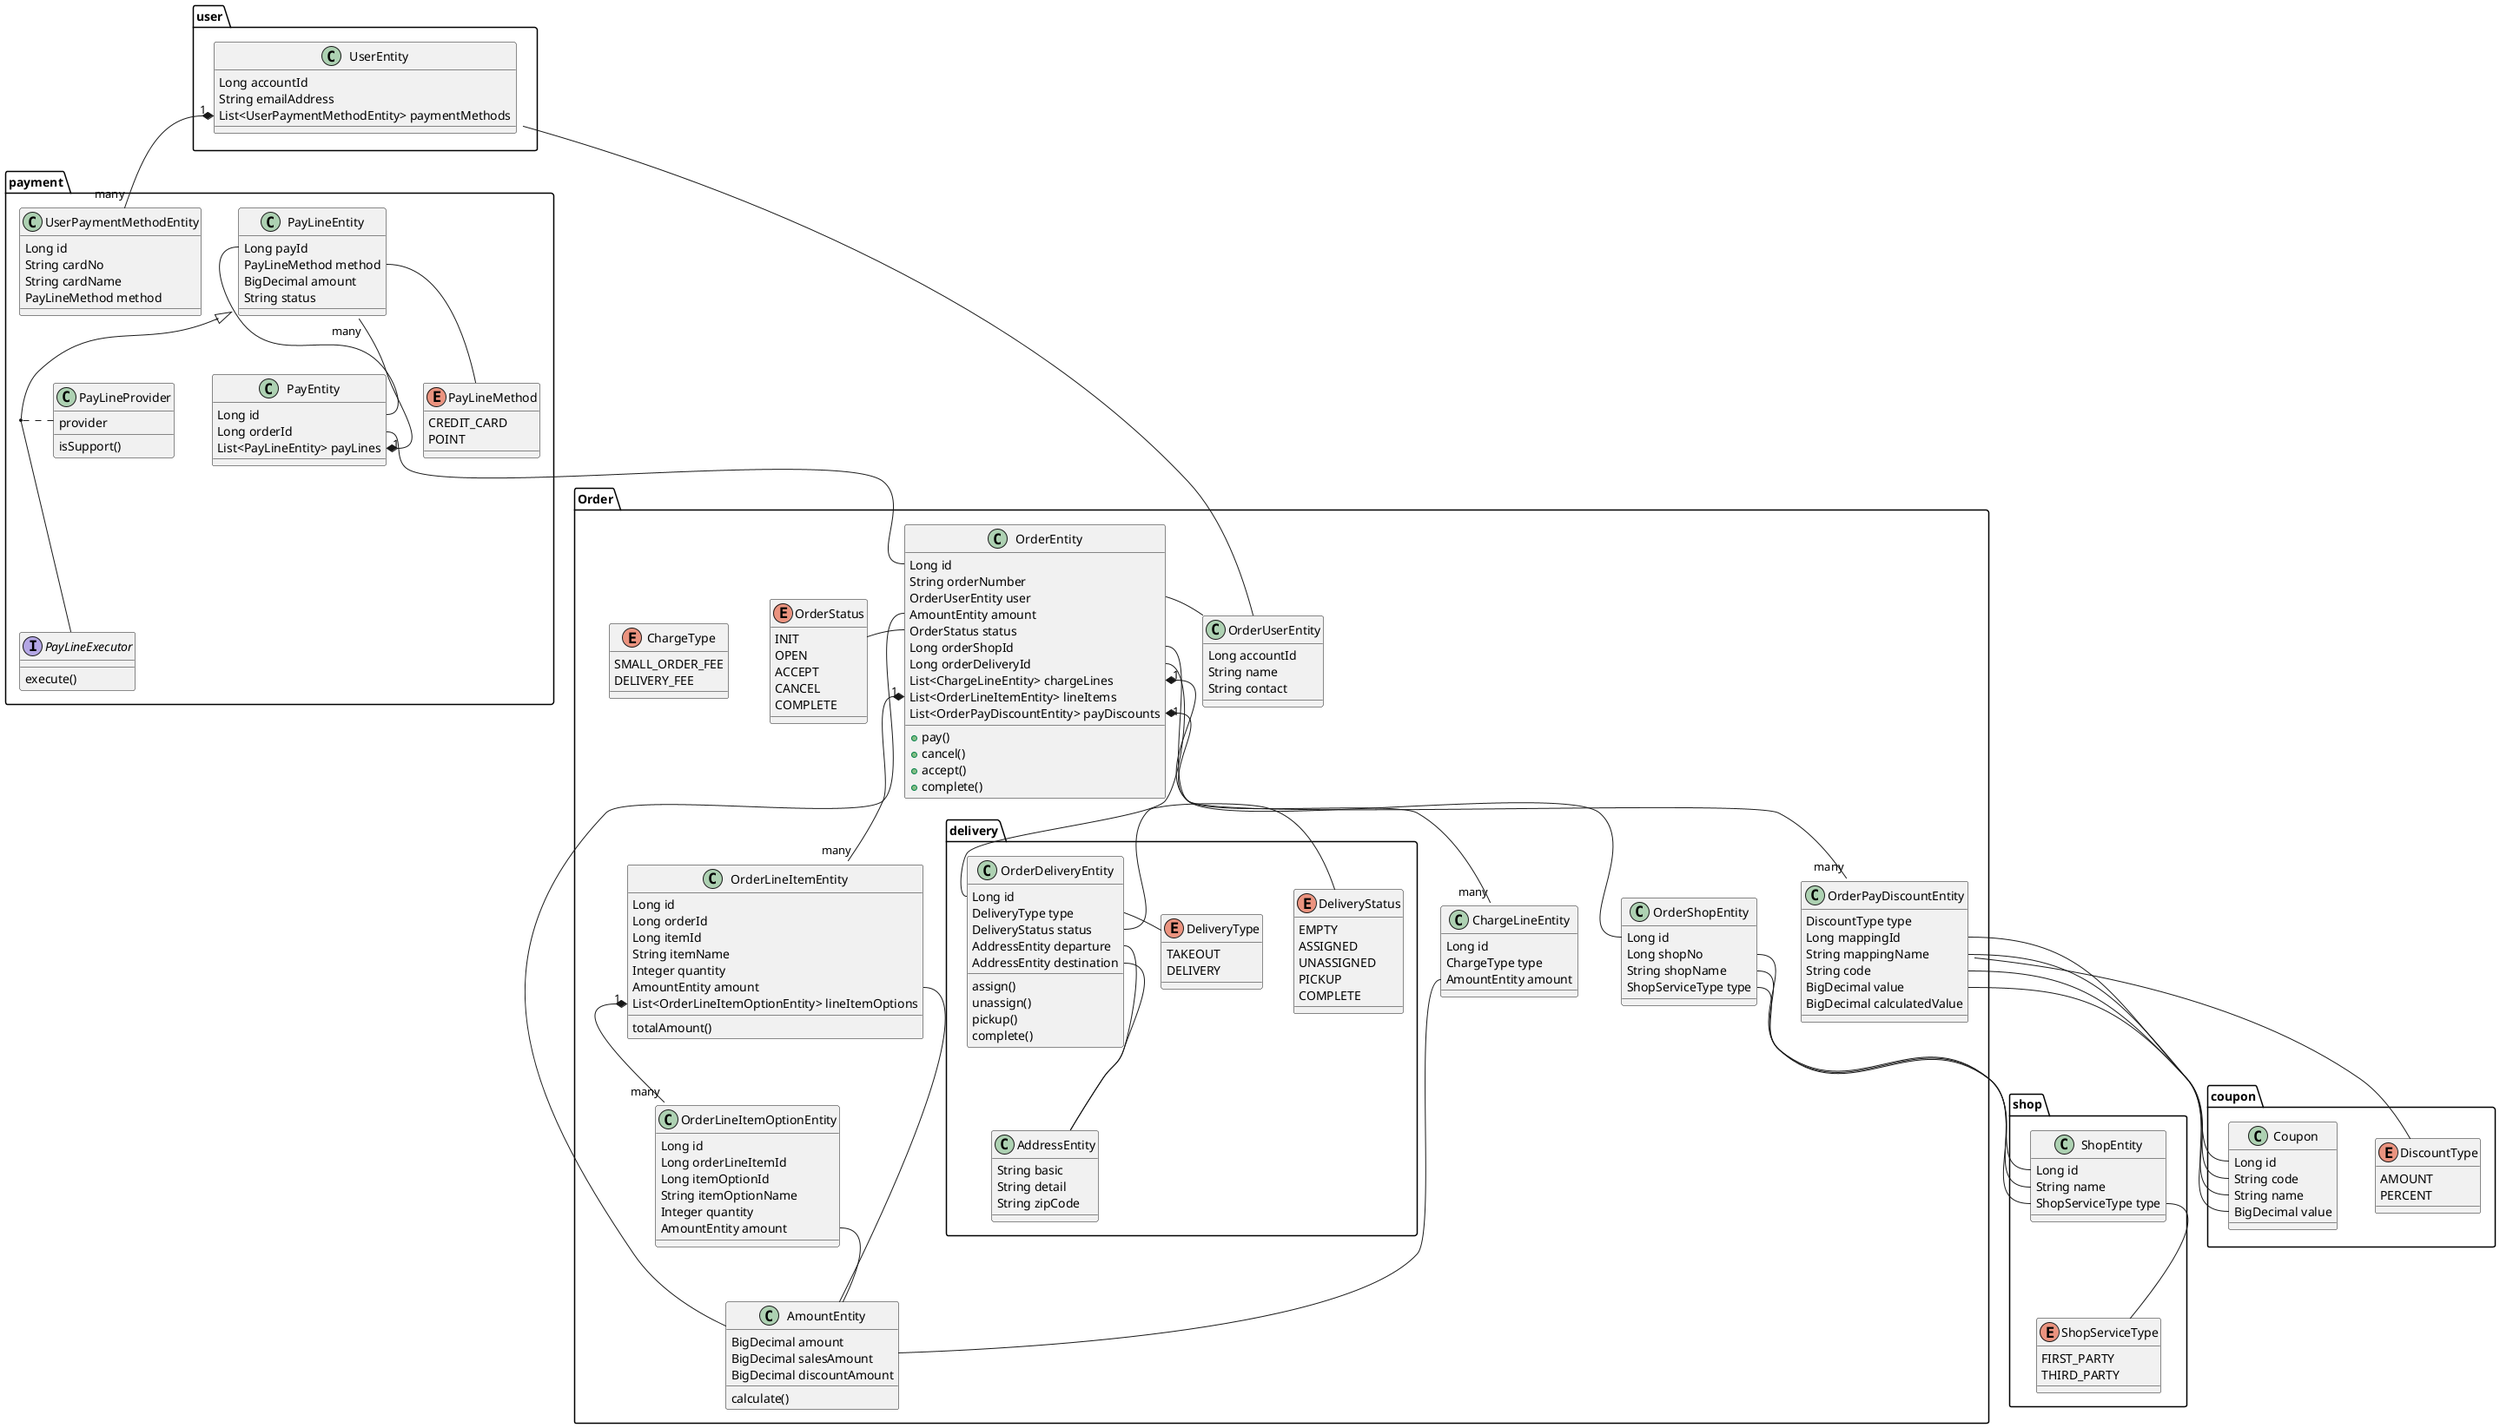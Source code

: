 @startuml
'https://plantuml.com/class-diagram

package shop {
    enum ShopServiceType {
        FIRST_PARTY
        THIRD_PARTY
    }

    class ShopEntity {
        Long id
        String name
        ShopServiceType type
    }
    ShopEntity::type -- ShopServiceType
}

package Order {
    enum OrderStatus {
        INIT
        OPEN
        ACCEPT
        CANCEL
        COMPLETE
    }

    class OrderUserEntity {
        Long accountId
        String name
        String contact
    }

    class OrderShopEntity {
        Long id
        Long shopNo
        String shopName
        ShopServiceType type
    }

    OrderShopEntity::type -- ShopEntity::type
    OrderShopEntity::shopNo -- ShopEntity::id
    OrderShopEntity::shopName -- ShopEntity::name

    package delivery {
        enum DeliveryStatus {
            EMPTY
            ASSIGNED
            UNASSIGNED
            PICKUP
            COMPLETE
        }

        enum DeliveryType {
            TAKEOUT
            DELIVERY
        }

        class OrderDeliveryEntity {
            Long id
            DeliveryType type
            DeliveryStatus status
            AddressEntity departure
            AddressEntity destination
            assign()
            unassign()
            pickup()
            complete()
        }

        OrderDeliveryEntity::departure -- AddressEntity
        OrderDeliveryEntity::destination -- AddressEntity
        OrderDeliveryEntity::status -right- DeliveryStatus
        OrderDeliveryEntity::type -right- DeliveryType

        class AddressEntity {
            String basic
            String detail
            String zipCode
        }
    }

    enum ChargeType {
        SMALL_ORDER_FEE
        DELIVERY_FEE
    }

    class ChargeLineEntity {
        Long id
        ChargeType type
        AmountEntity amount
    }
    ChargeLineEntity::amount -- AmountEntity

    class OrderEntity {
        Long id
        String orderNumber
        OrderUserEntity user
        AmountEntity amount
        OrderStatus status
        Long orderShopId
        Long orderDeliveryId
        List<ChargeLineEntity> chargeLines
        List<OrderLineItemEntity> lineItems
        List<OrderPayDiscountEntity> payDiscounts
        +pay()
        +cancel()
        +accept()
        +complete()
    }
    OrderEntity::user -right- OrderUserEntity
    OrderEntity::amount -- AmountEntity
    OrderEntity::status -left- OrderStatus
    OrderEntity::orderShopId -- OrderShopEntity::id
    OrderEntity::orderDeliveryId -- OrderDeliveryEntity::id
    OrderEntity::lineItems "1" *-- "many" OrderLineItemEntity
    OrderEntity::payDiscounts "1" *-- "many" OrderPayDiscountEntity
    OrderEntity::chargeLines "1" *-- "many" ChargeLineEntity

    class OrderLineItemEntity {
        Long id
        Long orderId
        Long itemId
        String itemName
        Integer quantity
        AmountEntity amount
        List<OrderLineItemOptionEntity> lineItemOptions
        totalAmount()
    }

    OrderLineItemEntity::amount -- AmountEntity
    OrderLineItemEntity::lineItemOptions "1" *-down- "many" OrderLineItemOptionEntity

    class OrderLineItemOptionEntity {
        Long id
        Long orderLineItemId
        Long itemOptionId
        String itemOptionName
        Integer quantity
        AmountEntity amount
    }

    OrderLineItemOptionEntity::amount -- AmountEntity

    class OrderPayDiscountEntity {
        DiscountType type
        Long mappingId
        String mappingName
        String code
        BigDecimal value
        BigDecimal calculatedValue
    }

    class AmountEntity {
        BigDecimal amount
        BigDecimal salesAmount
        BigDecimal discountAmount
        calculate()
    }
}

package coupon {
    enum DiscountType {
        AMOUNT
        PERCENT
    }

    OrderPayDiscountEntity -- DiscountType

    class Coupon {
        Long id
        String code
        String name
        BigDecimal value
    }
    OrderPayDiscountEntity::mappingId -- Coupon::id
    OrderPayDiscountEntity::mappingName -- Coupon::name
    OrderPayDiscountEntity::code -- Coupon::code
    OrderPayDiscountEntity::value -- Coupon::value
}

package user {
    class UserEntity {
        Long accountId
        String emailAddress
        List<UserPaymentMethodEntity> paymentMethods
    }
    UserEntity -- OrderUserEntity
}

package payment {
    interface PayLineExecutor {
        execute()
    }

    enum PayLineMethod {
        CREDIT_CARD
        POINT
    }

    class PayEntity {
        Long id
        Long orderId
        List<PayLineEntity> payLines
    }

    PayEntity::orderId -- OrderEntity::id
    PayEntity::payLines "1" *-- "many" PayLineEntity

    class UserPaymentMethodEntity {
        Long id
        String cardNo
        String cardName
        PayLineMethod method
    }

    class PayLineEntity {
        Long payId
        PayLineMethod method
        BigDecimal amount
        String status
    }
    PayLineEntity::payId -- PayEntity::id
    PayLineEntity::method -- PayLineMethod

    class PayLineProvider {
        provider
        isSupport()
    }

    PayLineEntity <|-- PayLineExecutor
    (PayLineEntity, PayLineExecutor) .. PayLineProvider
}

UserEntity::paymentMethods "1" *-- "many" UserPaymentMethodEntity
@enduml